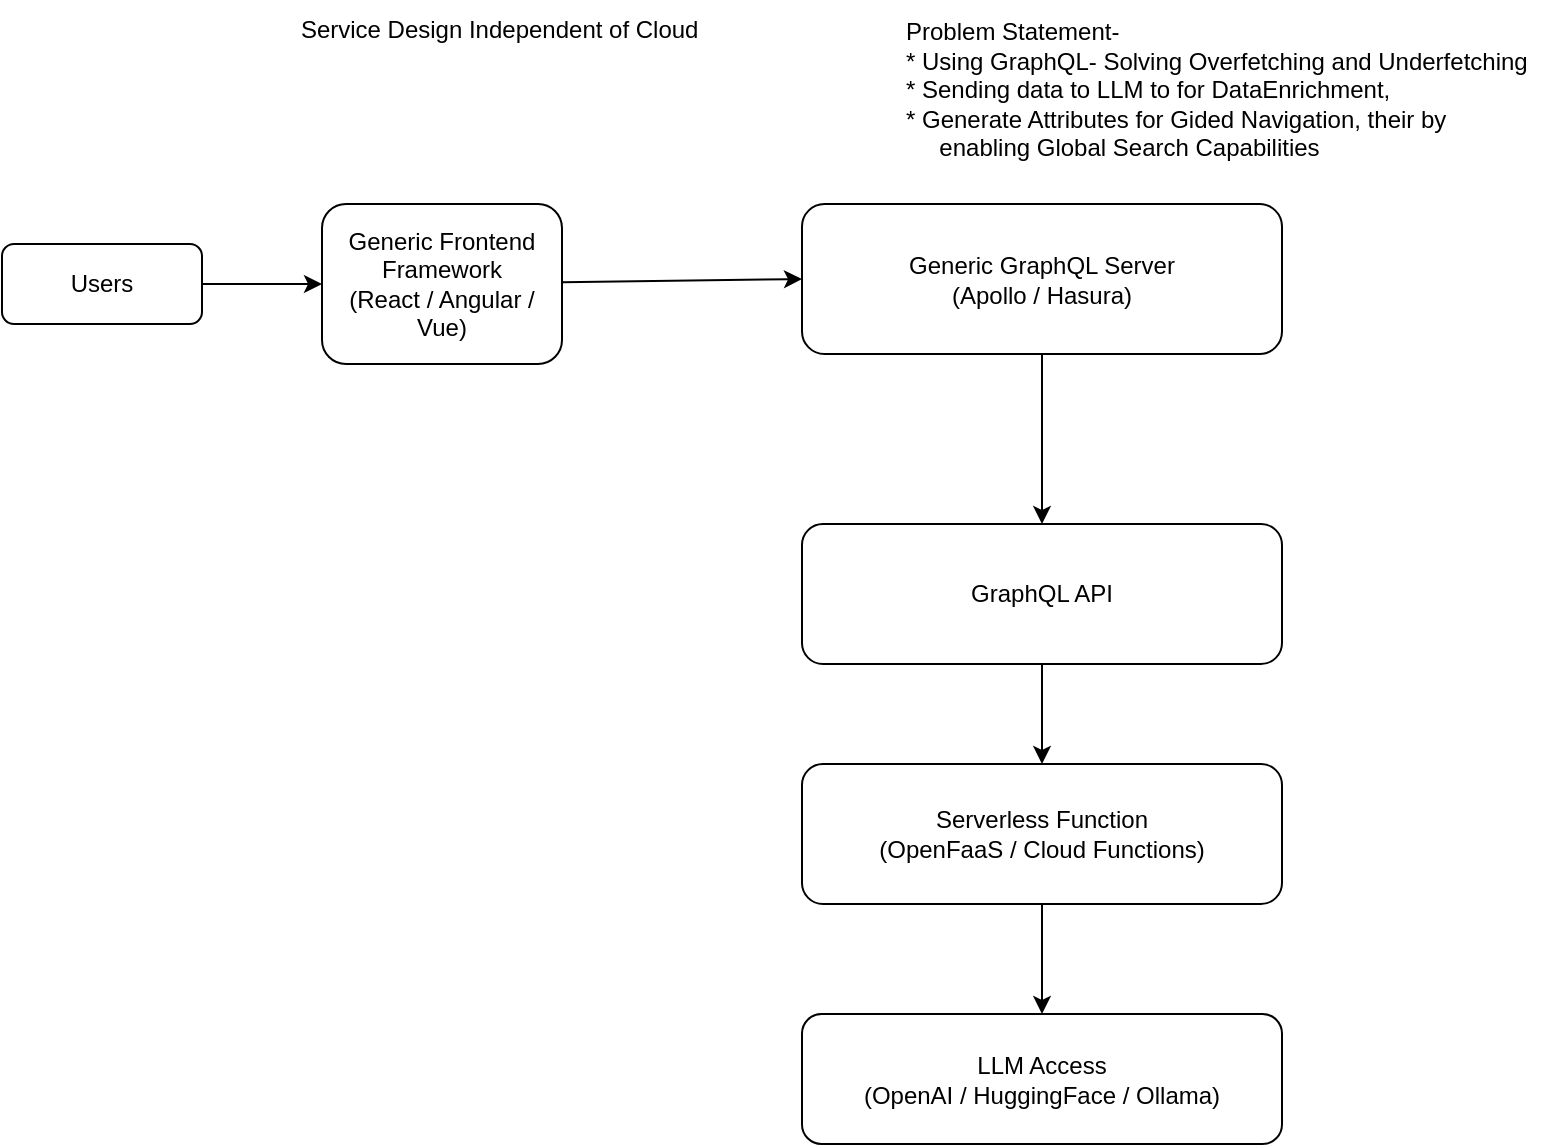 <mxfile>
    <diagram name="Cloud Agnostic Architecture" id="0">
        <mxGraphModel dx="1830" dy="802" grid="1" gridSize="10" guides="1" tooltips="1" connect="1" arrows="1" fold="1" page="1" pageScale="1" pageWidth="850" pageHeight="1100" math="0" shadow="0">
            <root>
                <mxCell id="0"/>
                <mxCell id="1" parent="0"/>
                <mxCell id="14" style="edgeStyle=none;html=1;" edge="1" parent="1" source="2" target="3">
                    <mxGeometry relative="1" as="geometry"/>
                </mxCell>
                <mxCell id="2" value="Users" style="rounded=1;whiteSpace=wrap;html=1;" parent="1" vertex="1">
                    <mxGeometry x="-40" y="140" width="100" height="40" as="geometry"/>
                </mxCell>
                <mxCell id="15" style="edgeStyle=none;html=1;entryX=0;entryY=0.5;entryDx=0;entryDy=0;" edge="1" parent="1" source="3" target="4">
                    <mxGeometry relative="1" as="geometry"/>
                </mxCell>
                <mxCell id="3" value="Generic Frontend Framework&#xa;(React / Angular / Vue)" style="rounded=1;whiteSpace=wrap;html=1;" parent="1" vertex="1">
                    <mxGeometry x="120" y="120" width="120" height="80" as="geometry"/>
                </mxCell>
                <mxCell id="4" value="Generic GraphQL Server&#xa;(Apollo / Hasura)" style="rounded=1;whiteSpace=wrap;html=1;" parent="1" vertex="1">
                    <mxGeometry x="360" y="120" width="240" height="75" as="geometry"/>
                </mxCell>
                <mxCell id="5" value="GraphQL API" style="rounded=1;whiteSpace=wrap;html=1;" parent="1" vertex="1">
                    <mxGeometry x="360" y="280" width="240" height="70" as="geometry"/>
                </mxCell>
                <mxCell id="18" style="edgeStyle=none;html=1;entryX=0.5;entryY=0;entryDx=0;entryDy=0;" edge="1" parent="1" source="6" target="7">
                    <mxGeometry relative="1" as="geometry"/>
                </mxCell>
                <mxCell id="6" value="Serverless Function&#xa;(OpenFaaS / Cloud Functions)" style="rounded=1;whiteSpace=wrap;html=1;" parent="1" vertex="1">
                    <mxGeometry x="360" y="400" width="240" height="70" as="geometry"/>
                </mxCell>
                <mxCell id="7" value="LLM Access&#xa;(OpenAI / HuggingFace / Ollama)" style="rounded=1;whiteSpace=wrap;html=1;" parent="1" vertex="1">
                    <mxGeometry x="360" y="525" width="240" height="65" as="geometry"/>
                </mxCell>
                <mxCell id="8" parent="1" source="1" edge="1">
                    <mxGeometry relative="1" as="geometry"/>
                </mxCell>
                <mxCell id="9" parent="1" edge="1">
                    <mxGeometry relative="1" as="geometry"/>
                </mxCell>
                <mxCell id="10" parent="1" edge="1">
                    <mxGeometry relative="1" as="geometry"/>
                </mxCell>
                <mxCell id="11" parent="1" edge="1">
                    <mxGeometry relative="1" as="geometry"/>
                </mxCell>
                <mxCell id="12" parent="1" edge="1">
                    <mxGeometry relative="1" as="geometry"/>
                </mxCell>
                <mxCell id="13" value="Service Design Independent of Cloud&amp;nbsp;" style="text;html=1;align=center;verticalAlign=middle;resizable=0;points=[];autosize=1;strokeColor=none;fillColor=none;" vertex="1" parent="1">
                    <mxGeometry x="95" y="18" width="230" height="30" as="geometry"/>
                </mxCell>
                <mxCell id="16" style="edgeStyle=none;html=1;entryX=0.5;entryY=0;entryDx=0;entryDy=0;" edge="1" parent="1" source="4" target="5">
                    <mxGeometry relative="1" as="geometry"/>
                </mxCell>
                <mxCell id="17" style="edgeStyle=none;html=1;entryX=0.5;entryY=0;entryDx=0;entryDy=0;" edge="1" parent="1" source="5" target="6">
                    <mxGeometry relative="1" as="geometry"/>
                </mxCell>
                <mxCell id="19" value="Problem Statement-&lt;br&gt;&lt;div&gt;* Using GraphQL- Solving Overfetching and Underfetching&lt;/div&gt;&lt;div&gt;* Sending data to LLM to for DataEnrichment,&amp;nbsp;&lt;/div&gt;&lt;div&gt;* Generate Attributes for Gided Navigation, t&lt;span style=&quot;background-color: transparent;&quot;&gt;heir by&amp;nbsp;&lt;/span&gt;&lt;/div&gt;&lt;div&gt;&lt;span style=&quot;background-color: transparent;&quot;&gt;&amp;nbsp; &amp;nbsp; &amp;nbsp;enabling Global Search Capabilities&lt;/span&gt;&lt;/div&gt;&lt;div&gt;&lt;br&gt;&lt;/div&gt;" style="text;html=1;align=left;verticalAlign=middle;resizable=0;points=[];autosize=1;strokeColor=none;fillColor=none;" vertex="1" parent="1">
                    <mxGeometry x="410" y="20" width="330" height="100" as="geometry"/>
                </mxCell>
            </root>
        </mxGraphModel>
    </diagram>
</mxfile>